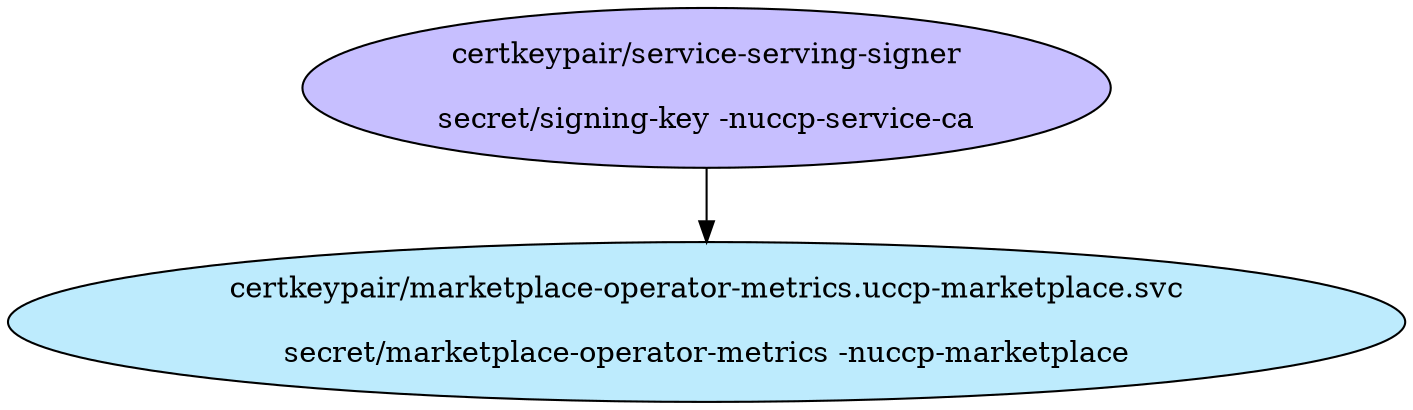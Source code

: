 digraph "Local Certificate" {
  // Node definitions.
  1 [
    label="certkeypair/service-serving-signer\n\nsecret/signing-key -nuccp-service-ca\n"
    style=filled
    fillcolor="#c7bfff"
  ];
  37 [
    label="certkeypair/marketplace-operator-metrics.uccp-marketplace.svc\n\nsecret/marketplace-operator-metrics -nuccp-marketplace\n"
    style=filled
    fillcolor="#bdebfd"
  ];

  // Edge definitions.
  1 -> 37;
}